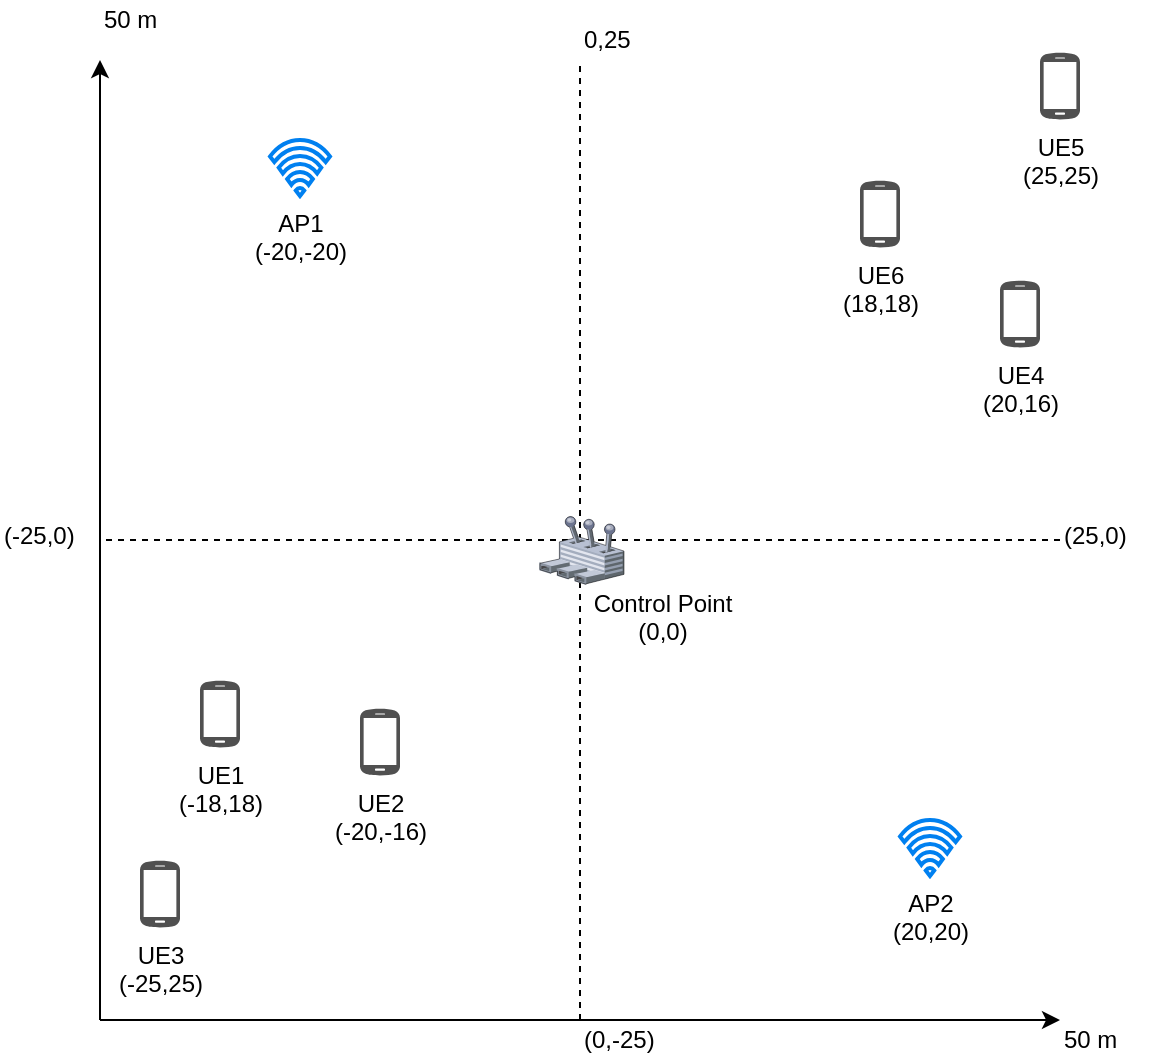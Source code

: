<mxfile version="12.8.4" type="device" pages="3"><diagram id="rliCLVaewsbaBEXZvgjN" name="Nearoptimal"><mxGraphModel dx="782" dy="478" grid="1" gridSize="10" guides="1" tooltips="1" connect="1" arrows="1" fold="1" page="1" pageScale="1" pageWidth="850" pageHeight="1100" math="0" shadow="0"><root><mxCell id="0"/><mxCell id="1" parent="0"/><mxCell id="FrNG_qVppLT0MS1_kJMu-1" value="" style="endArrow=classic;html=1;" parent="1" edge="1"><mxGeometry width="50" height="50" relative="1" as="geometry"><mxPoint x="160" y="600" as="sourcePoint"/><mxPoint x="160" y="120" as="targetPoint"/></mxGeometry></mxCell><mxCell id="FrNG_qVppLT0MS1_kJMu-3" value="" style="endArrow=classic;html=1;" parent="1" edge="1"><mxGeometry width="50" height="50" relative="1" as="geometry"><mxPoint x="160" y="600" as="sourcePoint"/><mxPoint x="640" y="600" as="targetPoint"/></mxGeometry></mxCell><mxCell id="FrNG_qVppLT0MS1_kJMu-5" value="" style="endArrow=none;html=1;dashed=1;" parent="1" edge="1"><mxGeometry width="50" height="50" relative="1" as="geometry"><mxPoint x="400" y="600" as="sourcePoint"/><mxPoint x="400" y="120" as="targetPoint"/></mxGeometry></mxCell><mxCell id="FrNG_qVppLT0MS1_kJMu-6" value="" style="endArrow=none;html=1;dashed=1;" parent="1" edge="1"><mxGeometry width="50" height="50" relative="1" as="geometry"><mxPoint x="640" y="360" as="sourcePoint"/><mxPoint x="160" y="360" as="targetPoint"/></mxGeometry></mxCell><mxCell id="FrNG_qVppLT0MS1_kJMu-7" value="UE6&lt;br&gt;(18,18)&lt;br&gt;" style="pointerEvents=1;shadow=0;dashed=0;html=1;strokeColor=none;fillColor=#505050;labelPosition=center;verticalLabelPosition=bottom;verticalAlign=top;outlineConnect=0;align=center;shape=mxgraph.office.devices.cell_phone_android_standalone;" parent="1" vertex="1"><mxGeometry x="540" y="180" width="20" height="34" as="geometry"/></mxCell><mxCell id="FrNG_qVppLT0MS1_kJMu-8" value="Control Point&lt;br&gt;(0,0)" style="text;html=1;resizable=0;points=[];autosize=1;align=center;verticalAlign=top;spacingTop=-4;" parent="1" vertex="1"><mxGeometry x="401" y="382" width="80" height="30" as="geometry"/></mxCell><mxCell id="FrNG_qVppLT0MS1_kJMu-9" value="UE5&lt;br&gt;(25,25)&lt;br&gt;" style="pointerEvents=1;shadow=0;dashed=0;html=1;strokeColor=none;fillColor=#505050;labelPosition=center;verticalLabelPosition=bottom;verticalAlign=top;outlineConnect=0;align=center;shape=mxgraph.office.devices.cell_phone_android_standalone;" parent="1" vertex="1"><mxGeometry x="630" y="116" width="20" height="34" as="geometry"/></mxCell><mxCell id="FrNG_qVppLT0MS1_kJMu-10" value="UE4&lt;br&gt;(20,16)&lt;br&gt;" style="pointerEvents=1;shadow=0;dashed=0;html=1;strokeColor=none;fillColor=#505050;labelPosition=center;verticalLabelPosition=bottom;verticalAlign=top;outlineConnect=0;align=center;shape=mxgraph.office.devices.cell_phone_android_standalone;" parent="1" vertex="1"><mxGeometry x="610" y="230" width="20" height="34" as="geometry"/></mxCell><mxCell id="FrNG_qVppLT0MS1_kJMu-11" value="UE1&lt;br&gt;(-18,18)&lt;br&gt;" style="pointerEvents=1;shadow=0;dashed=0;html=1;strokeColor=none;fillColor=#505050;labelPosition=center;verticalLabelPosition=bottom;verticalAlign=top;outlineConnect=0;align=center;shape=mxgraph.office.devices.cell_phone_android_standalone;" parent="1" vertex="1"><mxGeometry x="210" y="430" width="20" height="34" as="geometry"/></mxCell><mxCell id="FrNG_qVppLT0MS1_kJMu-12" value="UE2&lt;br&gt;(-20,-16)&lt;br&gt;" style="pointerEvents=1;shadow=0;dashed=0;html=1;strokeColor=none;fillColor=#505050;labelPosition=center;verticalLabelPosition=bottom;verticalAlign=top;outlineConnect=0;align=center;shape=mxgraph.office.devices.cell_phone_android_standalone;" parent="1" vertex="1"><mxGeometry x="290" y="444" width="20" height="34" as="geometry"/></mxCell><mxCell id="FrNG_qVppLT0MS1_kJMu-13" value="UE3&lt;br&gt;(-25,25)" style="pointerEvents=1;shadow=0;dashed=0;html=1;strokeColor=none;fillColor=#505050;labelPosition=center;verticalLabelPosition=bottom;verticalAlign=top;outlineConnect=0;align=center;shape=mxgraph.office.devices.cell_phone_android_standalone;" parent="1" vertex="1"><mxGeometry x="180" y="520" width="20" height="34" as="geometry"/></mxCell><mxCell id="FrNG_qVppLT0MS1_kJMu-14" value="AP1&lt;br&gt;(-20,-20)&lt;br&gt;" style="html=1;verticalLabelPosition=bottom;align=center;labelBackgroundColor=#ffffff;verticalAlign=top;strokeWidth=2;strokeColor=#0080F0;fillColor=#ffffff;shadow=0;dashed=0;shape=mxgraph.ios7.icons.wifi;pointerEvents=1" parent="1" vertex="1"><mxGeometry x="245" y="160" width="30" height="28" as="geometry"/></mxCell><mxCell id="FrNG_qVppLT0MS1_kJMu-16" value="" style="verticalLabelPosition=bottom;aspect=fixed;html=1;verticalAlign=top;strokeColor=none;align=center;outlineConnect=0;shape=mxgraph.citrix.user_control;" parent="1" vertex="1"><mxGeometry x="380" y="348" width="42" height="34" as="geometry"/></mxCell><mxCell id="FrNG_qVppLT0MS1_kJMu-17" value="AP2&lt;br&gt;(20,20)&lt;br&gt;" style="html=1;verticalLabelPosition=bottom;align=center;labelBackgroundColor=#ffffff;verticalAlign=top;strokeWidth=2;strokeColor=#0080F0;fillColor=#ffffff;shadow=0;dashed=0;shape=mxgraph.ios7.icons.wifi;pointerEvents=1" parent="1" vertex="1"><mxGeometry x="560" y="500" width="30" height="28" as="geometry"/></mxCell><mxCell id="h7jBNXQH3gyGJZiOmk0J-1" value="50 m&amp;nbsp;" style="text;html=1;resizable=0;points=[];autosize=1;align=left;verticalAlign=top;spacingTop=-4;" parent="1" vertex="1"><mxGeometry x="640" y="600" width="50" height="20" as="geometry"/></mxCell><mxCell id="h7jBNXQH3gyGJZiOmk0J-2" value="50 m" style="text;html=1;resizable=0;points=[];autosize=1;align=left;verticalAlign=top;spacingTop=-4;" parent="1" vertex="1"><mxGeometry x="160" y="90" width="40" height="20" as="geometry"/></mxCell><mxCell id="h7jBNXQH3gyGJZiOmk0J-3" value="(25,0)" style="text;html=1;resizable=0;points=[];autosize=1;align=left;verticalAlign=top;spacingTop=-4;" parent="1" vertex="1"><mxGeometry x="640" y="348" width="50" height="20" as="geometry"/></mxCell><mxCell id="h7jBNXQH3gyGJZiOmk0J-4" value="(0,-25)" style="text;html=1;resizable=0;points=[];autosize=1;align=left;verticalAlign=top;spacingTop=-4;" parent="1" vertex="1"><mxGeometry x="399.5" y="600" width="50" height="20" as="geometry"/></mxCell><mxCell id="h7jBNXQH3gyGJZiOmk0J-5" value="(-25,0)" style="text;html=1;resizable=0;points=[];autosize=1;align=left;verticalAlign=top;spacingTop=-4;" parent="1" vertex="1"><mxGeometry x="110" y="348" width="50" height="20" as="geometry"/></mxCell><mxCell id="h7jBNXQH3gyGJZiOmk0J-6" value="0,25" style="text;html=1;resizable=0;points=[];autosize=1;align=left;verticalAlign=top;spacingTop=-4;" parent="1" vertex="1"><mxGeometry x="399.5" y="100" width="40" height="20" as="geometry"/></mxCell></root></mxGraphModel></diagram><diagram name="Sub-optimal" id="OZ83Qx1po0CJn9BeZtIe"><mxGraphModel dx="782" dy="478" grid="1" gridSize="10" guides="1" tooltips="1" connect="1" arrows="1" fold="1" page="1" pageScale="1" pageWidth="850" pageHeight="1100" math="0" shadow="0"><root><mxCell id="ArGmABwowNBunVBSLJ2x-0"/><mxCell id="ArGmABwowNBunVBSLJ2x-1" parent="ArGmABwowNBunVBSLJ2x-0"/><mxCell id="S6JexMO4PoNk_dluApru-20" value="" style="endArrow=classic;html=1;" parent="ArGmABwowNBunVBSLJ2x-1" edge="1"><mxGeometry width="50" height="50" relative="1" as="geometry"><mxPoint x="170" y="610" as="sourcePoint"/><mxPoint x="170" y="130" as="targetPoint"/></mxGeometry></mxCell><mxCell id="S6JexMO4PoNk_dluApru-21" value="" style="endArrow=classic;html=1;" parent="ArGmABwowNBunVBSLJ2x-1" edge="1"><mxGeometry width="50" height="50" relative="1" as="geometry"><mxPoint x="170" y="610" as="sourcePoint"/><mxPoint x="650" y="610" as="targetPoint"/></mxGeometry></mxCell><mxCell id="S6JexMO4PoNk_dluApru-22" value="" style="endArrow=none;html=1;dashed=1;" parent="ArGmABwowNBunVBSLJ2x-1" edge="1"><mxGeometry width="50" height="50" relative="1" as="geometry"><mxPoint x="410" y="610" as="sourcePoint"/><mxPoint x="410" y="130" as="targetPoint"/></mxGeometry></mxCell><mxCell id="S6JexMO4PoNk_dluApru-23" value="" style="endArrow=none;html=1;dashed=1;" parent="ArGmABwowNBunVBSLJ2x-1" edge="1"><mxGeometry width="50" height="50" relative="1" as="geometry"><mxPoint x="650" y="370" as="sourcePoint"/><mxPoint x="170" y="370" as="targetPoint"/></mxGeometry></mxCell><mxCell id="S6JexMO4PoNk_dluApru-24" value="UE6&lt;br&gt;(18,18)&lt;br&gt;" style="pointerEvents=1;shadow=0;dashed=0;html=1;strokeColor=none;fillColor=#505050;labelPosition=center;verticalLabelPosition=bottom;verticalAlign=top;outlineConnect=0;align=center;shape=mxgraph.office.devices.cell_phone_android_standalone;" parent="ArGmABwowNBunVBSLJ2x-1" vertex="1"><mxGeometry x="550" y="190" width="20" height="34" as="geometry"/></mxCell><mxCell id="S6JexMO4PoNk_dluApru-25" value="Control Point&lt;br&gt;(0,0)" style="text;html=1;resizable=0;points=[];autosize=1;align=center;verticalAlign=top;spacingTop=-4;" parent="ArGmABwowNBunVBSLJ2x-1" vertex="1"><mxGeometry x="411" y="392" width="80" height="30" as="geometry"/></mxCell><mxCell id="S6JexMO4PoNk_dluApru-26" value="UE5&lt;br&gt;(25,25)&lt;br&gt;" style="pointerEvents=1;shadow=0;dashed=0;html=1;strokeColor=none;fillColor=#505050;labelPosition=center;verticalLabelPosition=bottom;verticalAlign=top;outlineConnect=0;align=center;shape=mxgraph.office.devices.cell_phone_android_standalone;" parent="ArGmABwowNBunVBSLJ2x-1" vertex="1"><mxGeometry x="640" y="126" width="20" height="34" as="geometry"/></mxCell><mxCell id="S6JexMO4PoNk_dluApru-27" value="UE4&lt;br&gt;(20,16)&lt;br&gt;" style="pointerEvents=1;shadow=0;dashed=0;html=1;strokeColor=none;fillColor=#505050;labelPosition=center;verticalLabelPosition=bottom;verticalAlign=top;outlineConnect=0;align=center;shape=mxgraph.office.devices.cell_phone_android_standalone;" parent="ArGmABwowNBunVBSLJ2x-1" vertex="1"><mxGeometry x="620" y="240" width="20" height="34" as="geometry"/></mxCell><mxCell id="S6JexMO4PoNk_dluApru-28" value="UE1&lt;br&gt;(-18,18)&lt;br&gt;" style="pointerEvents=1;shadow=0;dashed=0;html=1;strokeColor=none;fillColor=#505050;labelPosition=center;verticalLabelPosition=bottom;verticalAlign=top;outlineConnect=0;align=center;shape=mxgraph.office.devices.cell_phone_android_standalone;" parent="ArGmABwowNBunVBSLJ2x-1" vertex="1"><mxGeometry x="220" y="440" width="20" height="34" as="geometry"/></mxCell><mxCell id="S6JexMO4PoNk_dluApru-29" value="UE2&lt;br&gt;(-20,-16)&lt;br&gt;" style="pointerEvents=1;shadow=0;dashed=0;html=1;strokeColor=none;fillColor=#505050;labelPosition=center;verticalLabelPosition=bottom;verticalAlign=top;outlineConnect=0;align=center;shape=mxgraph.office.devices.cell_phone_android_standalone;" parent="ArGmABwowNBunVBSLJ2x-1" vertex="1"><mxGeometry x="300" y="454" width="20" height="34" as="geometry"/></mxCell><mxCell id="S6JexMO4PoNk_dluApru-30" value="UE3&lt;br&gt;(-25,25)" style="pointerEvents=1;shadow=0;dashed=0;html=1;strokeColor=none;fillColor=#505050;labelPosition=center;verticalLabelPosition=bottom;verticalAlign=top;outlineConnect=0;align=center;shape=mxgraph.office.devices.cell_phone_android_standalone;" parent="ArGmABwowNBunVBSLJ2x-1" vertex="1"><mxGeometry x="190" y="530" width="20" height="34" as="geometry"/></mxCell><mxCell id="S6JexMO4PoNk_dluApru-31" value="AP1&lt;br&gt;(-16,-25)&lt;br&gt;" style="html=1;verticalLabelPosition=bottom;align=center;labelBackgroundColor=#ffffff;verticalAlign=top;strokeWidth=2;strokeColor=#0080F0;fillColor=#ffffff;shadow=0;dashed=0;shape=mxgraph.ios7.icons.wifi;pointerEvents=1" parent="ArGmABwowNBunVBSLJ2x-1" vertex="1"><mxGeometry x="260" y="540" width="30" height="28" as="geometry"/></mxCell><mxCell id="S6JexMO4PoNk_dluApru-32" value="" style="verticalLabelPosition=bottom;aspect=fixed;html=1;verticalAlign=top;strokeColor=none;align=center;outlineConnect=0;shape=mxgraph.citrix.user_control;" parent="ArGmABwowNBunVBSLJ2x-1" vertex="1"><mxGeometry x="390" y="358" width="42" height="34" as="geometry"/></mxCell><mxCell id="S6JexMO4PoNk_dluApru-33" value="AP2&lt;br&gt;(20,20)&lt;br&gt;" style="html=1;verticalLabelPosition=bottom;align=center;labelBackgroundColor=#ffffff;verticalAlign=top;strokeWidth=2;strokeColor=#0080F0;fillColor=#ffffff;shadow=0;dashed=0;shape=mxgraph.ios7.icons.wifi;pointerEvents=1" parent="ArGmABwowNBunVBSLJ2x-1" vertex="1"><mxGeometry x="590" y="162" width="30" height="28" as="geometry"/></mxCell><mxCell id="S6JexMO4PoNk_dluApru-34" value="50 m&amp;nbsp;" style="text;html=1;resizable=0;points=[];autosize=1;align=left;verticalAlign=top;spacingTop=-4;" parent="ArGmABwowNBunVBSLJ2x-1" vertex="1"><mxGeometry x="650" y="610" width="50" height="20" as="geometry"/></mxCell><mxCell id="S6JexMO4PoNk_dluApru-35" value="50 m" style="text;html=1;resizable=0;points=[];autosize=1;align=left;verticalAlign=top;spacingTop=-4;" parent="ArGmABwowNBunVBSLJ2x-1" vertex="1"><mxGeometry x="170" y="100" width="40" height="20" as="geometry"/></mxCell><mxCell id="S6JexMO4PoNk_dluApru-36" value="(25,0)" style="text;html=1;resizable=0;points=[];autosize=1;align=left;verticalAlign=top;spacingTop=-4;" parent="ArGmABwowNBunVBSLJ2x-1" vertex="1"><mxGeometry x="650" y="358" width="50" height="20" as="geometry"/></mxCell><mxCell id="S6JexMO4PoNk_dluApru-37" value="(0,-25)" style="text;html=1;resizable=0;points=[];autosize=1;align=left;verticalAlign=top;spacingTop=-4;" parent="ArGmABwowNBunVBSLJ2x-1" vertex="1"><mxGeometry x="409.5" y="610" width="50" height="20" as="geometry"/></mxCell><mxCell id="S6JexMO4PoNk_dluApru-38" value="(-25,0)" style="text;html=1;resizable=0;points=[];autosize=1;align=left;verticalAlign=top;spacingTop=-4;" parent="ArGmABwowNBunVBSLJ2x-1" vertex="1"><mxGeometry x="120" y="358" width="50" height="20" as="geometry"/></mxCell><mxCell id="S6JexMO4PoNk_dluApru-39" value="0,25" style="text;html=1;resizable=0;points=[];autosize=1;align=left;verticalAlign=top;spacingTop=-4;" parent="ArGmABwowNBunVBSLJ2x-1" vertex="1"><mxGeometry x="409.5" y="110" width="40" height="20" as="geometry"/></mxCell></root></mxGraphModel></diagram><diagram name="Uniform" id="TOc0xgynFiZjqAa5HoRz"><mxGraphModel dx="782" dy="478" grid="1" gridSize="10" guides="1" tooltips="1" connect="1" arrows="1" fold="1" page="1" pageScale="1" pageWidth="850" pageHeight="1100" math="0" shadow="0"><root><mxCell id="E4gjL_E9jctZoz0auKn4-0"/><mxCell id="E4gjL_E9jctZoz0auKn4-1" parent="E4gjL_E9jctZoz0auKn4-0"/><mxCell id="E4gjL_E9jctZoz0auKn4-2" value="" style="endArrow=classic;html=1;" parent="E4gjL_E9jctZoz0auKn4-1" edge="1"><mxGeometry width="50" height="50" relative="1" as="geometry"><mxPoint x="160" y="600" as="sourcePoint"/><mxPoint x="160" y="120" as="targetPoint"/></mxGeometry></mxCell><mxCell id="E4gjL_E9jctZoz0auKn4-3" value="" style="endArrow=classic;html=1;" parent="E4gjL_E9jctZoz0auKn4-1" edge="1"><mxGeometry width="50" height="50" relative="1" as="geometry"><mxPoint x="160" y="600" as="sourcePoint"/><mxPoint x="640" y="600" as="targetPoint"/></mxGeometry></mxCell><mxCell id="E4gjL_E9jctZoz0auKn4-4" value="" style="endArrow=none;html=1;dashed=1;" parent="E4gjL_E9jctZoz0auKn4-1" edge="1"><mxGeometry width="50" height="50" relative="1" as="geometry"><mxPoint x="400" y="600" as="sourcePoint"/><mxPoint x="400" y="120" as="targetPoint"/></mxGeometry></mxCell><mxCell id="E4gjL_E9jctZoz0auKn4-5" value="" style="endArrow=none;html=1;dashed=1;" parent="E4gjL_E9jctZoz0auKn4-1" edge="1"><mxGeometry width="50" height="50" relative="1" as="geometry"><mxPoint x="640" y="360" as="sourcePoint"/><mxPoint x="160" y="360" as="targetPoint"/></mxGeometry></mxCell><mxCell id="E4gjL_E9jctZoz0auKn4-6" value="UE6" style="pointerEvents=1;shadow=0;dashed=0;html=1;strokeColor=none;fillColor=#505050;labelPosition=center;verticalLabelPosition=bottom;verticalAlign=top;outlineConnect=0;align=center;shape=mxgraph.office.devices.cell_phone_android_standalone;" parent="E4gjL_E9jctZoz0auKn4-1" vertex="1"><mxGeometry x="520" y="150" width="20" height="34" as="geometry"/></mxCell><mxCell id="E4gjL_E9jctZoz0auKn4-7" value="Control Point&lt;br&gt;(0,0)" style="text;html=1;resizable=0;points=[];autosize=1;align=center;verticalAlign=top;spacingTop=-4;" parent="E4gjL_E9jctZoz0auKn4-1" vertex="1"><mxGeometry x="401" y="382" width="80" height="30" as="geometry"/></mxCell><mxCell id="E4gjL_E9jctZoz0auKn4-8" value="UE5" style="pointerEvents=1;shadow=0;dashed=0;html=1;strokeColor=none;fillColor=#505050;labelPosition=center;verticalLabelPosition=bottom;verticalAlign=top;outlineConnect=0;align=center;shape=mxgraph.office.devices.cell_phone_android_standalone;" parent="E4gjL_E9jctZoz0auKn4-1" vertex="1"><mxGeometry x="590" y="184" width="20" height="34" as="geometry"/></mxCell><mxCell id="E4gjL_E9jctZoz0auKn4-9" value="UE4" style="pointerEvents=1;shadow=0;dashed=0;html=1;strokeColor=none;fillColor=#505050;labelPosition=center;verticalLabelPosition=bottom;verticalAlign=top;outlineConnect=0;align=center;shape=mxgraph.office.devices.cell_phone_android_standalone;" parent="E4gjL_E9jctZoz0auKn4-1" vertex="1"><mxGeometry x="540" y="230" width="20" height="34" as="geometry"/></mxCell><mxCell id="E4gjL_E9jctZoz0auKn4-10" value="UE1" style="pointerEvents=1;shadow=0;dashed=0;html=1;strokeColor=none;fillColor=#505050;labelPosition=center;verticalLabelPosition=bottom;verticalAlign=top;outlineConnect=0;align=center;shape=mxgraph.office.devices.cell_phone_android_standalone;" parent="E4gjL_E9jctZoz0auKn4-1" vertex="1"><mxGeometry x="220" y="410" width="20" height="34" as="geometry"/></mxCell><mxCell id="E4gjL_E9jctZoz0auKn4-11" value="UE2" style="pointerEvents=1;shadow=0;dashed=0;html=1;strokeColor=none;fillColor=#505050;labelPosition=center;verticalLabelPosition=bottom;verticalAlign=top;outlineConnect=0;align=center;shape=mxgraph.office.devices.cell_phone_android_standalone;" parent="E4gjL_E9jctZoz0auKn4-1" vertex="1"><mxGeometry x="290" y="444" width="20" height="34" as="geometry"/></mxCell><mxCell id="E4gjL_E9jctZoz0auKn4-12" value="UE3" style="pointerEvents=1;shadow=0;dashed=0;html=1;strokeColor=none;fillColor=#505050;labelPosition=center;verticalLabelPosition=bottom;verticalAlign=top;outlineConnect=0;align=center;shape=mxgraph.office.devices.cell_phone_android_standalone;" parent="E4gjL_E9jctZoz0auKn4-1" vertex="1"><mxGeometry x="240" y="490" width="20" height="34" as="geometry"/></mxCell><mxCell id="E4gjL_E9jctZoz0auKn4-13" value="AP1" style="html=1;verticalLabelPosition=bottom;align=center;labelBackgroundColor=#ffffff;verticalAlign=top;strokeWidth=2;strokeColor=#0080F0;fillColor=#ffffff;shadow=0;dashed=0;shape=mxgraph.ios7.icons.wifi;pointerEvents=1" parent="E4gjL_E9jctZoz0auKn4-1" vertex="1"><mxGeometry x="250" y="348" width="30" height="28" as="geometry"/></mxCell><mxCell id="E4gjL_E9jctZoz0auKn4-14" value="" style="verticalLabelPosition=bottom;aspect=fixed;html=1;verticalAlign=top;strokeColor=none;align=center;outlineConnect=0;shape=mxgraph.citrix.user_control;" parent="E4gjL_E9jctZoz0auKn4-1" vertex="1"><mxGeometry x="380" y="348" width="42" height="34" as="geometry"/></mxCell><mxCell id="E4gjL_E9jctZoz0auKn4-15" value="AP2" style="html=1;verticalLabelPosition=bottom;align=center;labelBackgroundColor=#ffffff;verticalAlign=top;strokeWidth=2;strokeColor=#0080F0;fillColor=#ffffff;shadow=0;dashed=0;shape=mxgraph.ios7.icons.wifi;pointerEvents=1" parent="E4gjL_E9jctZoz0auKn4-1" vertex="1"><mxGeometry x="535" y="348" width="30" height="28" as="geometry"/></mxCell></root></mxGraphModel></diagram></mxfile>